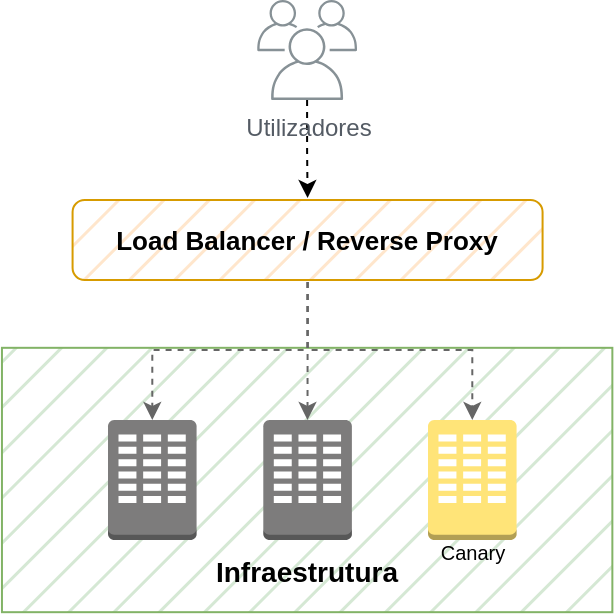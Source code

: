 <mxfile version="24.2.8" type="device">
  <diagram name="Página-1" id="GqaS2yzh_YFpKsmkKtEa">
    <mxGraphModel dx="1036" dy="565" grid="1" gridSize="10" guides="1" tooltips="1" connect="1" arrows="1" fold="1" page="1" pageScale="1" pageWidth="827" pageHeight="1169" math="0" shadow="0">
      <root>
        <mxCell id="0" />
        <mxCell id="1" parent="0" />
        <mxCell id="IIeFJdCi4ttDjo09-xvz-28" value="&lt;p style=&quot;line-height: 120%; margin-top: 92px; margin-bottom: 0px; padding-bottom: 0px; margin-right: 0px;&quot;&gt;&lt;b&gt;&lt;font style=&quot;font-size: 14px;&quot;&gt;Infraestrutura&lt;/font&gt;&lt;/b&gt;&lt;/p&gt;" style="whiteSpace=wrap;html=1;fillColor=#d5e8d4;strokeColor=#82b366;fillStyle=hatch;" parent="1" vertex="1">
          <mxGeometry x="176.98" y="313.91" width="305.2" height="132.18" as="geometry" />
        </mxCell>
        <mxCell id="IIeFJdCi4ttDjo09-xvz-21" style="edgeStyle=orthogonalEdgeStyle;rounded=0;orthogonalLoop=1;jettySize=auto;html=1;entryX=0.5;entryY=0;entryDx=0;entryDy=0;dashed=1;" parent="1" source="IIeFJdCi4ttDjo09-xvz-18" target="IIeFJdCi4ttDjo09-xvz-20" edge="1">
          <mxGeometry relative="1" as="geometry" />
        </mxCell>
        <mxCell id="IIeFJdCi4ttDjo09-xvz-18" value="Utilizadores" style="sketch=0;outlineConnect=0;gradientColor=none;fontColor=#545B64;strokeColor=none;fillColor=#879196;dashed=0;verticalLabelPosition=bottom;verticalAlign=top;align=center;html=1;fontSize=12;fontStyle=0;aspect=fixed;shape=mxgraph.aws4.illustration_users;pointerEvents=1" parent="1" vertex="1">
          <mxGeometry x="304.58" y="140" width="50" height="50" as="geometry" />
        </mxCell>
        <mxCell id="IIeFJdCi4ttDjo09-xvz-19" value="" style="outlineConnect=0;dashed=0;verticalLabelPosition=bottom;verticalAlign=top;align=center;html=1;shape=mxgraph.aws3.corporate_data_center;fillColor=#7D7C7C;gradientColor=none;" parent="1" vertex="1">
          <mxGeometry x="230" y="350" width="44.29" height="60" as="geometry" />
        </mxCell>
        <mxCell id="IIeFJdCi4ttDjo09-xvz-22" style="edgeStyle=orthogonalEdgeStyle;rounded=0;orthogonalLoop=1;jettySize=auto;html=1;curved=0;dashed=1;fillColor=#f5f5f5;strokeColor=#666666;" parent="1" source="IIeFJdCi4ttDjo09-xvz-20" target="IIeFJdCi4ttDjo09-xvz-19" edge="1">
          <mxGeometry relative="1" as="geometry" />
        </mxCell>
        <mxCell id="IIeFJdCi4ttDjo09-xvz-25" style="edgeStyle=orthogonalEdgeStyle;rounded=0;orthogonalLoop=1;jettySize=auto;html=1;curved=0;dashed=1;fillColor=#f5f5f5;strokeColor=#666666;" parent="1" source="IIeFJdCi4ttDjo09-xvz-20" target="IIeFJdCi4ttDjo09-xvz-23" edge="1">
          <mxGeometry relative="1" as="geometry" />
        </mxCell>
        <mxCell id="IIeFJdCi4ttDjo09-xvz-26" style="edgeStyle=orthogonalEdgeStyle;rounded=0;orthogonalLoop=1;jettySize=auto;html=1;curved=0;dashed=1;fillColor=#f5f5f5;strokeColor=#666666;" parent="1" source="IIeFJdCi4ttDjo09-xvz-20" target="IIeFJdCi4ttDjo09-xvz-24" edge="1">
          <mxGeometry relative="1" as="geometry" />
        </mxCell>
        <mxCell id="IIeFJdCi4ttDjo09-xvz-20" value="&lt;b&gt;&lt;font style=&quot;font-size: 13px;&quot;&gt;Load Balancer / Reverse Proxy&lt;/font&gt;&lt;/b&gt;" style="rounded=1;whiteSpace=wrap;html=1;fillColor=#ffe6cc;strokeColor=#d79b00;fillStyle=hatch;strokeWidth=1;perimeterSpacing=1;glass=0;" parent="1" vertex="1">
          <mxGeometry x="212.29" y="240" width="235" height="40" as="geometry" />
        </mxCell>
        <mxCell id="IIeFJdCi4ttDjo09-xvz-23" value="" style="outlineConnect=0;dashed=0;verticalLabelPosition=bottom;verticalAlign=top;align=center;html=1;shape=mxgraph.aws3.corporate_data_center;fillColor=#7D7C7C;gradientColor=none;" parent="1" vertex="1">
          <mxGeometry x="307.65" y="350" width="44.29" height="60" as="geometry" />
        </mxCell>
        <mxCell id="IIeFJdCi4ttDjo09-xvz-24" value="" style="outlineConnect=0;dashed=0;verticalLabelPosition=bottom;verticalAlign=top;align=center;html=1;shape=mxgraph.aws3.corporate_data_center;fillColor=#FFE478;strokeColor=#36393d;" parent="1" vertex="1">
          <mxGeometry x="390" y="350" width="44.29" height="60" as="geometry" />
        </mxCell>
        <mxCell id="hm7ADOgCWcbWFP9qLmsH-1" value="&lt;font style=&quot;font-size: 10px;&quot;&gt;Canary&lt;/font&gt;" style="text;html=1;align=center;verticalAlign=middle;resizable=0;points=[];autosize=1;strokeColor=none;fillColor=none;" vertex="1" parent="1">
          <mxGeometry x="382.15" y="401" width="60" height="30" as="geometry" />
        </mxCell>
      </root>
    </mxGraphModel>
  </diagram>
</mxfile>
